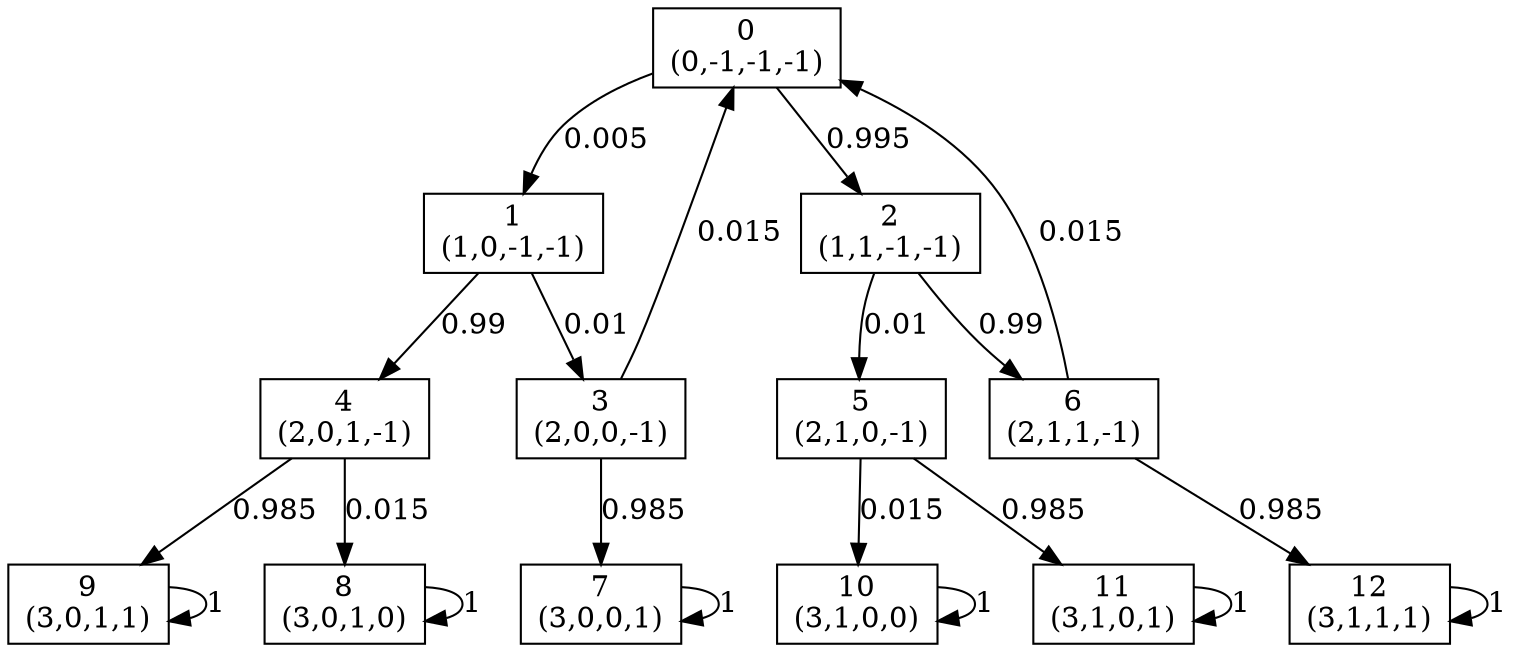 digraph P {
node [shape=box];
0 -> 1 [ label="0.005" ];
0 -> 2 [ label="0.995" ];
1 -> 3 [ label="0.01" ];
1 -> 4 [ label="0.99" ];
2 -> 5 [ label="0.01" ];
2 -> 6 [ label="0.99" ];
3 -> 0 [ label="0.015" ];
3 -> 7 [ label="0.985" ];
4 -> 8 [ label="0.015" ];
4 -> 9 [ label="0.985" ];
5 -> 10 [ label="0.015" ];
5 -> 11 [ label="0.985" ];
6 -> 0 [ label="0.015" ];
6 -> 12 [ label="0.985" ];
7 -> 7 [ label="1" ];
8 -> 8 [ label="1" ];
9 -> 9 [ label="1" ];
10 -> 10 [ label="1" ];
11 -> 11 [ label="1" ];
12 -> 12 [ label="1" ];
0 [label="0\n(0,-1,-1,-1)"];
1 [label="1\n(1,0,-1,-1)"];
2 [label="2\n(1,1,-1,-1)"];
3 [label="3\n(2,0,0,-1)"];
4 [label="4\n(2,0,1,-1)"];
5 [label="5\n(2,1,0,-1)"];
6 [label="6\n(2,1,1,-1)"];
7 [label="7\n(3,0,0,1)"];
8 [label="8\n(3,0,1,0)"];
9 [label="9\n(3,0,1,1)"];
10 [label="10\n(3,1,0,0)"];
11 [label="11\n(3,1,0,1)"];
12 [label="12\n(3,1,1,1)"];
}
